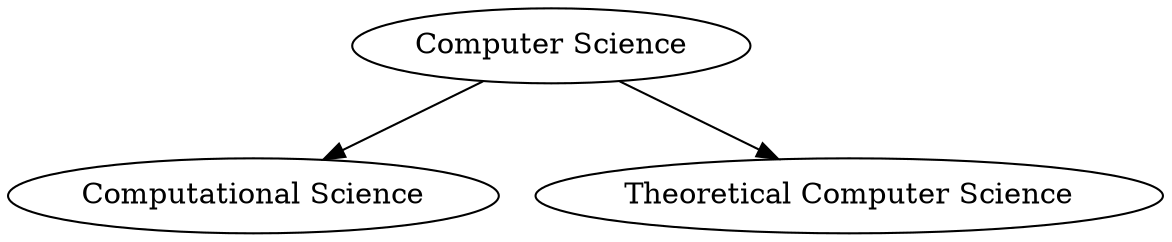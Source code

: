 digraph CS{
	computer_science[label="Computer Science",url="http://en.wikipedia.org/wiki/Computer_science"]
	computational_science[label="Computational Science",url="http://en.wikipedia.org/wiki/Computational_science"]
	theoretical_computer_science[label="Theoretical Computer Science",url="http://en.wikipedia.org/wiki/Theoretical_computer_science"]

	computer_science -> computational_science //rich; come back to this later.
	computer_science -> theoretical_computer_science
}
